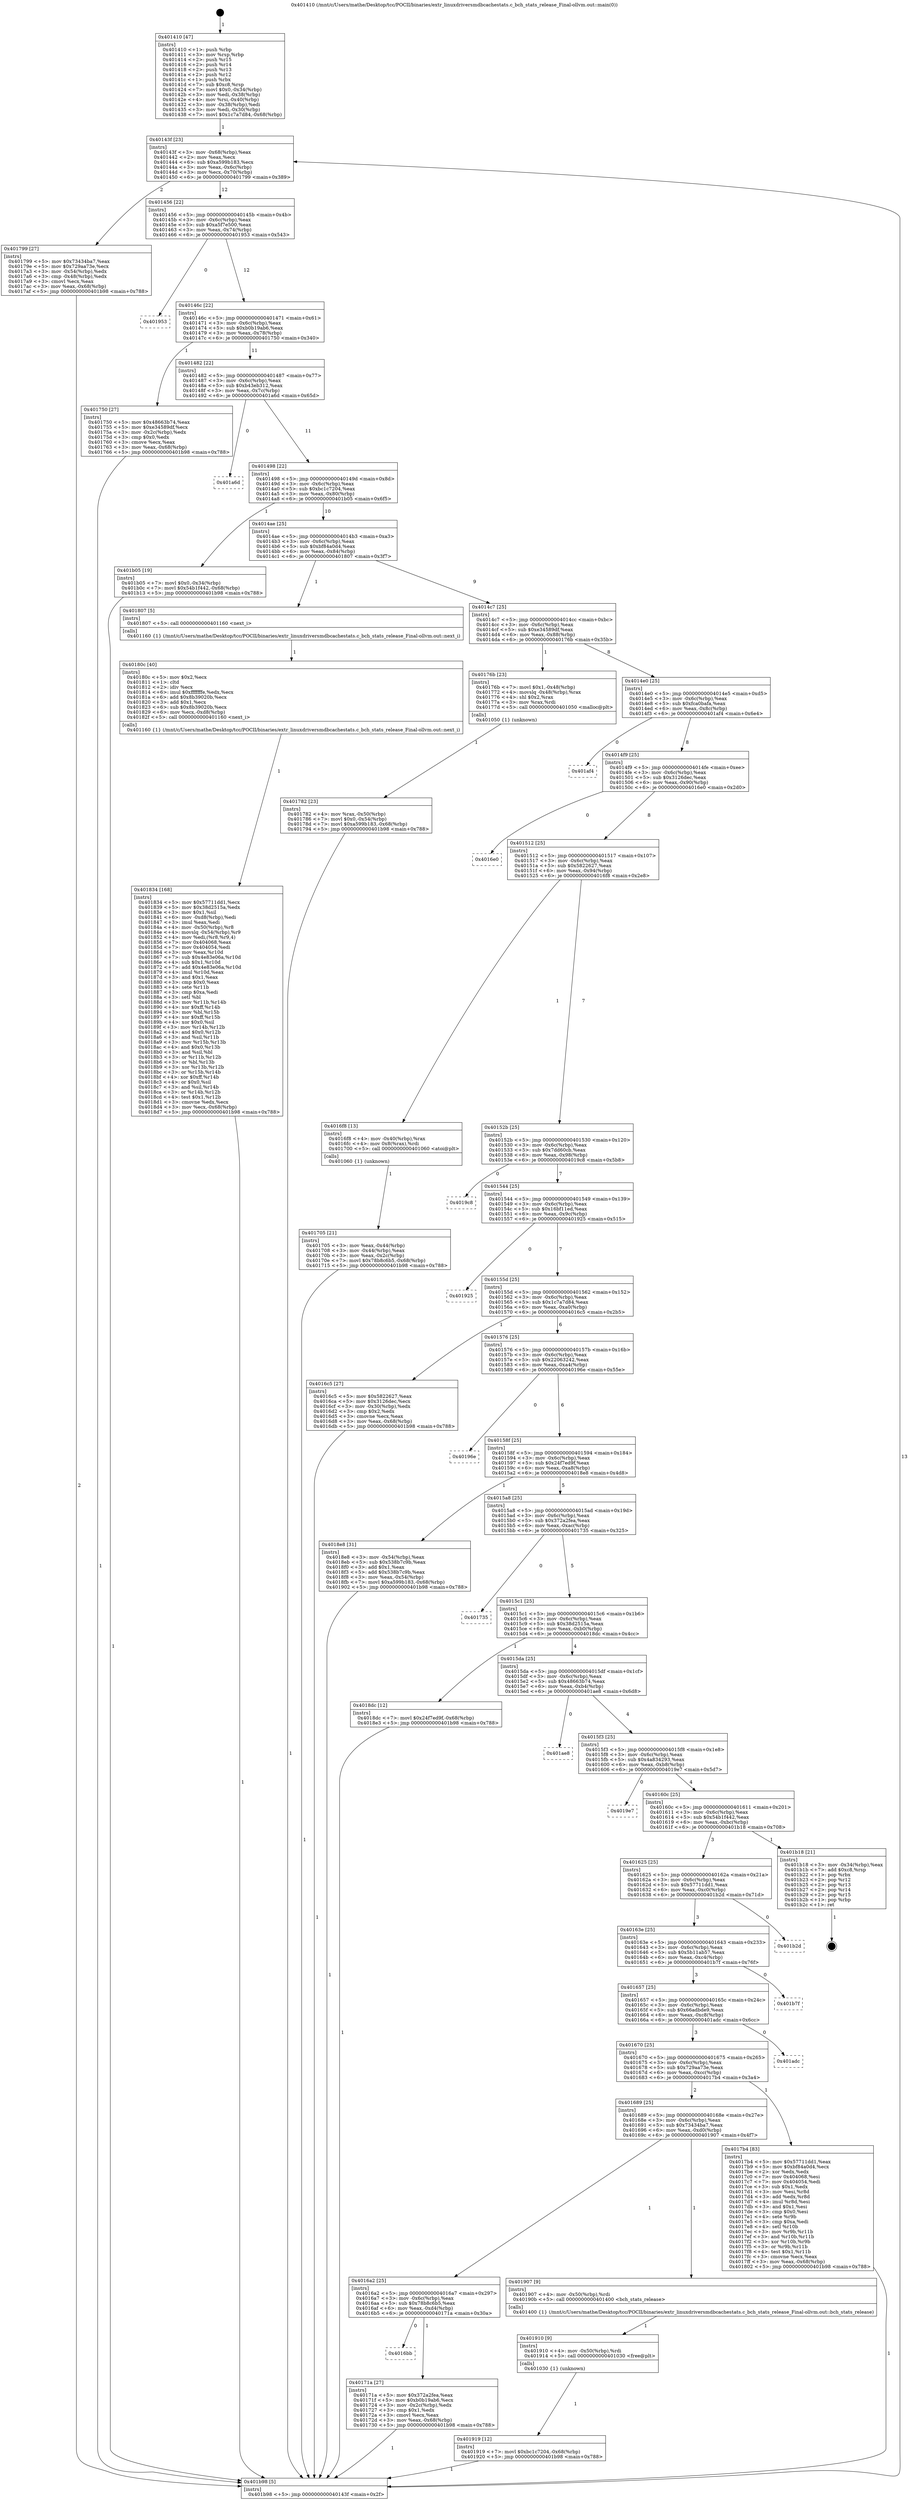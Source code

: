 digraph "0x401410" {
  label = "0x401410 (/mnt/c/Users/mathe/Desktop/tcc/POCII/binaries/extr_linuxdriversmdbcachestats.c_bch_stats_release_Final-ollvm.out::main(0))"
  labelloc = "t"
  node[shape=record]

  Entry [label="",width=0.3,height=0.3,shape=circle,fillcolor=black,style=filled]
  "0x40143f" [label="{
     0x40143f [23]\l
     | [instrs]\l
     &nbsp;&nbsp;0x40143f \<+3\>: mov -0x68(%rbp),%eax\l
     &nbsp;&nbsp;0x401442 \<+2\>: mov %eax,%ecx\l
     &nbsp;&nbsp;0x401444 \<+6\>: sub $0xa599b183,%ecx\l
     &nbsp;&nbsp;0x40144a \<+3\>: mov %eax,-0x6c(%rbp)\l
     &nbsp;&nbsp;0x40144d \<+3\>: mov %ecx,-0x70(%rbp)\l
     &nbsp;&nbsp;0x401450 \<+6\>: je 0000000000401799 \<main+0x389\>\l
  }"]
  "0x401799" [label="{
     0x401799 [27]\l
     | [instrs]\l
     &nbsp;&nbsp;0x401799 \<+5\>: mov $0x73434ba7,%eax\l
     &nbsp;&nbsp;0x40179e \<+5\>: mov $0x729aa73e,%ecx\l
     &nbsp;&nbsp;0x4017a3 \<+3\>: mov -0x54(%rbp),%edx\l
     &nbsp;&nbsp;0x4017a6 \<+3\>: cmp -0x48(%rbp),%edx\l
     &nbsp;&nbsp;0x4017a9 \<+3\>: cmovl %ecx,%eax\l
     &nbsp;&nbsp;0x4017ac \<+3\>: mov %eax,-0x68(%rbp)\l
     &nbsp;&nbsp;0x4017af \<+5\>: jmp 0000000000401b98 \<main+0x788\>\l
  }"]
  "0x401456" [label="{
     0x401456 [22]\l
     | [instrs]\l
     &nbsp;&nbsp;0x401456 \<+5\>: jmp 000000000040145b \<main+0x4b\>\l
     &nbsp;&nbsp;0x40145b \<+3\>: mov -0x6c(%rbp),%eax\l
     &nbsp;&nbsp;0x40145e \<+5\>: sub $0xa5f7e500,%eax\l
     &nbsp;&nbsp;0x401463 \<+3\>: mov %eax,-0x74(%rbp)\l
     &nbsp;&nbsp;0x401466 \<+6\>: je 0000000000401953 \<main+0x543\>\l
  }"]
  Exit [label="",width=0.3,height=0.3,shape=circle,fillcolor=black,style=filled,peripheries=2]
  "0x401953" [label="{
     0x401953\l
  }", style=dashed]
  "0x40146c" [label="{
     0x40146c [22]\l
     | [instrs]\l
     &nbsp;&nbsp;0x40146c \<+5\>: jmp 0000000000401471 \<main+0x61\>\l
     &nbsp;&nbsp;0x401471 \<+3\>: mov -0x6c(%rbp),%eax\l
     &nbsp;&nbsp;0x401474 \<+5\>: sub $0xb0b19ab6,%eax\l
     &nbsp;&nbsp;0x401479 \<+3\>: mov %eax,-0x78(%rbp)\l
     &nbsp;&nbsp;0x40147c \<+6\>: je 0000000000401750 \<main+0x340\>\l
  }"]
  "0x401919" [label="{
     0x401919 [12]\l
     | [instrs]\l
     &nbsp;&nbsp;0x401919 \<+7\>: movl $0xbc1c7204,-0x68(%rbp)\l
     &nbsp;&nbsp;0x401920 \<+5\>: jmp 0000000000401b98 \<main+0x788\>\l
  }"]
  "0x401750" [label="{
     0x401750 [27]\l
     | [instrs]\l
     &nbsp;&nbsp;0x401750 \<+5\>: mov $0x48663b74,%eax\l
     &nbsp;&nbsp;0x401755 \<+5\>: mov $0xe34589df,%ecx\l
     &nbsp;&nbsp;0x40175a \<+3\>: mov -0x2c(%rbp),%edx\l
     &nbsp;&nbsp;0x40175d \<+3\>: cmp $0x0,%edx\l
     &nbsp;&nbsp;0x401760 \<+3\>: cmove %ecx,%eax\l
     &nbsp;&nbsp;0x401763 \<+3\>: mov %eax,-0x68(%rbp)\l
     &nbsp;&nbsp;0x401766 \<+5\>: jmp 0000000000401b98 \<main+0x788\>\l
  }"]
  "0x401482" [label="{
     0x401482 [22]\l
     | [instrs]\l
     &nbsp;&nbsp;0x401482 \<+5\>: jmp 0000000000401487 \<main+0x77\>\l
     &nbsp;&nbsp;0x401487 \<+3\>: mov -0x6c(%rbp),%eax\l
     &nbsp;&nbsp;0x40148a \<+5\>: sub $0xb43eb312,%eax\l
     &nbsp;&nbsp;0x40148f \<+3\>: mov %eax,-0x7c(%rbp)\l
     &nbsp;&nbsp;0x401492 \<+6\>: je 0000000000401a6d \<main+0x65d\>\l
  }"]
  "0x401910" [label="{
     0x401910 [9]\l
     | [instrs]\l
     &nbsp;&nbsp;0x401910 \<+4\>: mov -0x50(%rbp),%rdi\l
     &nbsp;&nbsp;0x401914 \<+5\>: call 0000000000401030 \<free@plt\>\l
     | [calls]\l
     &nbsp;&nbsp;0x401030 \{1\} (unknown)\l
  }"]
  "0x401a6d" [label="{
     0x401a6d\l
  }", style=dashed]
  "0x401498" [label="{
     0x401498 [22]\l
     | [instrs]\l
     &nbsp;&nbsp;0x401498 \<+5\>: jmp 000000000040149d \<main+0x8d\>\l
     &nbsp;&nbsp;0x40149d \<+3\>: mov -0x6c(%rbp),%eax\l
     &nbsp;&nbsp;0x4014a0 \<+5\>: sub $0xbc1c7204,%eax\l
     &nbsp;&nbsp;0x4014a5 \<+3\>: mov %eax,-0x80(%rbp)\l
     &nbsp;&nbsp;0x4014a8 \<+6\>: je 0000000000401b05 \<main+0x6f5\>\l
  }"]
  "0x401834" [label="{
     0x401834 [168]\l
     | [instrs]\l
     &nbsp;&nbsp;0x401834 \<+5\>: mov $0x57711dd1,%ecx\l
     &nbsp;&nbsp;0x401839 \<+5\>: mov $0x38d2515a,%edx\l
     &nbsp;&nbsp;0x40183e \<+3\>: mov $0x1,%sil\l
     &nbsp;&nbsp;0x401841 \<+6\>: mov -0xd8(%rbp),%edi\l
     &nbsp;&nbsp;0x401847 \<+3\>: imul %eax,%edi\l
     &nbsp;&nbsp;0x40184a \<+4\>: mov -0x50(%rbp),%r8\l
     &nbsp;&nbsp;0x40184e \<+4\>: movslq -0x54(%rbp),%r9\l
     &nbsp;&nbsp;0x401852 \<+4\>: mov %edi,(%r8,%r9,4)\l
     &nbsp;&nbsp;0x401856 \<+7\>: mov 0x404068,%eax\l
     &nbsp;&nbsp;0x40185d \<+7\>: mov 0x404054,%edi\l
     &nbsp;&nbsp;0x401864 \<+3\>: mov %eax,%r10d\l
     &nbsp;&nbsp;0x401867 \<+7\>: sub $0x4e83e06a,%r10d\l
     &nbsp;&nbsp;0x40186e \<+4\>: sub $0x1,%r10d\l
     &nbsp;&nbsp;0x401872 \<+7\>: add $0x4e83e06a,%r10d\l
     &nbsp;&nbsp;0x401879 \<+4\>: imul %r10d,%eax\l
     &nbsp;&nbsp;0x40187d \<+3\>: and $0x1,%eax\l
     &nbsp;&nbsp;0x401880 \<+3\>: cmp $0x0,%eax\l
     &nbsp;&nbsp;0x401883 \<+4\>: sete %r11b\l
     &nbsp;&nbsp;0x401887 \<+3\>: cmp $0xa,%edi\l
     &nbsp;&nbsp;0x40188a \<+3\>: setl %bl\l
     &nbsp;&nbsp;0x40188d \<+3\>: mov %r11b,%r14b\l
     &nbsp;&nbsp;0x401890 \<+4\>: xor $0xff,%r14b\l
     &nbsp;&nbsp;0x401894 \<+3\>: mov %bl,%r15b\l
     &nbsp;&nbsp;0x401897 \<+4\>: xor $0xff,%r15b\l
     &nbsp;&nbsp;0x40189b \<+4\>: xor $0x0,%sil\l
     &nbsp;&nbsp;0x40189f \<+3\>: mov %r14b,%r12b\l
     &nbsp;&nbsp;0x4018a2 \<+4\>: and $0x0,%r12b\l
     &nbsp;&nbsp;0x4018a6 \<+3\>: and %sil,%r11b\l
     &nbsp;&nbsp;0x4018a9 \<+3\>: mov %r15b,%r13b\l
     &nbsp;&nbsp;0x4018ac \<+4\>: and $0x0,%r13b\l
     &nbsp;&nbsp;0x4018b0 \<+3\>: and %sil,%bl\l
     &nbsp;&nbsp;0x4018b3 \<+3\>: or %r11b,%r12b\l
     &nbsp;&nbsp;0x4018b6 \<+3\>: or %bl,%r13b\l
     &nbsp;&nbsp;0x4018b9 \<+3\>: xor %r13b,%r12b\l
     &nbsp;&nbsp;0x4018bc \<+3\>: or %r15b,%r14b\l
     &nbsp;&nbsp;0x4018bf \<+4\>: xor $0xff,%r14b\l
     &nbsp;&nbsp;0x4018c3 \<+4\>: or $0x0,%sil\l
     &nbsp;&nbsp;0x4018c7 \<+3\>: and %sil,%r14b\l
     &nbsp;&nbsp;0x4018ca \<+3\>: or %r14b,%r12b\l
     &nbsp;&nbsp;0x4018cd \<+4\>: test $0x1,%r12b\l
     &nbsp;&nbsp;0x4018d1 \<+3\>: cmovne %edx,%ecx\l
     &nbsp;&nbsp;0x4018d4 \<+3\>: mov %ecx,-0x68(%rbp)\l
     &nbsp;&nbsp;0x4018d7 \<+5\>: jmp 0000000000401b98 \<main+0x788\>\l
  }"]
  "0x401b05" [label="{
     0x401b05 [19]\l
     | [instrs]\l
     &nbsp;&nbsp;0x401b05 \<+7\>: movl $0x0,-0x34(%rbp)\l
     &nbsp;&nbsp;0x401b0c \<+7\>: movl $0x54b1f442,-0x68(%rbp)\l
     &nbsp;&nbsp;0x401b13 \<+5\>: jmp 0000000000401b98 \<main+0x788\>\l
  }"]
  "0x4014ae" [label="{
     0x4014ae [25]\l
     | [instrs]\l
     &nbsp;&nbsp;0x4014ae \<+5\>: jmp 00000000004014b3 \<main+0xa3\>\l
     &nbsp;&nbsp;0x4014b3 \<+3\>: mov -0x6c(%rbp),%eax\l
     &nbsp;&nbsp;0x4014b6 \<+5\>: sub $0xbf84a0d4,%eax\l
     &nbsp;&nbsp;0x4014bb \<+6\>: mov %eax,-0x84(%rbp)\l
     &nbsp;&nbsp;0x4014c1 \<+6\>: je 0000000000401807 \<main+0x3f7\>\l
  }"]
  "0x40180c" [label="{
     0x40180c [40]\l
     | [instrs]\l
     &nbsp;&nbsp;0x40180c \<+5\>: mov $0x2,%ecx\l
     &nbsp;&nbsp;0x401811 \<+1\>: cltd\l
     &nbsp;&nbsp;0x401812 \<+2\>: idiv %ecx\l
     &nbsp;&nbsp;0x401814 \<+6\>: imul $0xfffffffe,%edx,%ecx\l
     &nbsp;&nbsp;0x40181a \<+6\>: add $0x8b39020b,%ecx\l
     &nbsp;&nbsp;0x401820 \<+3\>: add $0x1,%ecx\l
     &nbsp;&nbsp;0x401823 \<+6\>: sub $0x8b39020b,%ecx\l
     &nbsp;&nbsp;0x401829 \<+6\>: mov %ecx,-0xd8(%rbp)\l
     &nbsp;&nbsp;0x40182f \<+5\>: call 0000000000401160 \<next_i\>\l
     | [calls]\l
     &nbsp;&nbsp;0x401160 \{1\} (/mnt/c/Users/mathe/Desktop/tcc/POCII/binaries/extr_linuxdriversmdbcachestats.c_bch_stats_release_Final-ollvm.out::next_i)\l
  }"]
  "0x401807" [label="{
     0x401807 [5]\l
     | [instrs]\l
     &nbsp;&nbsp;0x401807 \<+5\>: call 0000000000401160 \<next_i\>\l
     | [calls]\l
     &nbsp;&nbsp;0x401160 \{1\} (/mnt/c/Users/mathe/Desktop/tcc/POCII/binaries/extr_linuxdriversmdbcachestats.c_bch_stats_release_Final-ollvm.out::next_i)\l
  }"]
  "0x4014c7" [label="{
     0x4014c7 [25]\l
     | [instrs]\l
     &nbsp;&nbsp;0x4014c7 \<+5\>: jmp 00000000004014cc \<main+0xbc\>\l
     &nbsp;&nbsp;0x4014cc \<+3\>: mov -0x6c(%rbp),%eax\l
     &nbsp;&nbsp;0x4014cf \<+5\>: sub $0xe34589df,%eax\l
     &nbsp;&nbsp;0x4014d4 \<+6\>: mov %eax,-0x88(%rbp)\l
     &nbsp;&nbsp;0x4014da \<+6\>: je 000000000040176b \<main+0x35b\>\l
  }"]
  "0x401782" [label="{
     0x401782 [23]\l
     | [instrs]\l
     &nbsp;&nbsp;0x401782 \<+4\>: mov %rax,-0x50(%rbp)\l
     &nbsp;&nbsp;0x401786 \<+7\>: movl $0x0,-0x54(%rbp)\l
     &nbsp;&nbsp;0x40178d \<+7\>: movl $0xa599b183,-0x68(%rbp)\l
     &nbsp;&nbsp;0x401794 \<+5\>: jmp 0000000000401b98 \<main+0x788\>\l
  }"]
  "0x40176b" [label="{
     0x40176b [23]\l
     | [instrs]\l
     &nbsp;&nbsp;0x40176b \<+7\>: movl $0x1,-0x48(%rbp)\l
     &nbsp;&nbsp;0x401772 \<+4\>: movslq -0x48(%rbp),%rax\l
     &nbsp;&nbsp;0x401776 \<+4\>: shl $0x2,%rax\l
     &nbsp;&nbsp;0x40177a \<+3\>: mov %rax,%rdi\l
     &nbsp;&nbsp;0x40177d \<+5\>: call 0000000000401050 \<malloc@plt\>\l
     | [calls]\l
     &nbsp;&nbsp;0x401050 \{1\} (unknown)\l
  }"]
  "0x4014e0" [label="{
     0x4014e0 [25]\l
     | [instrs]\l
     &nbsp;&nbsp;0x4014e0 \<+5\>: jmp 00000000004014e5 \<main+0xd5\>\l
     &nbsp;&nbsp;0x4014e5 \<+3\>: mov -0x6c(%rbp),%eax\l
     &nbsp;&nbsp;0x4014e8 \<+5\>: sub $0xfca0bafa,%eax\l
     &nbsp;&nbsp;0x4014ed \<+6\>: mov %eax,-0x8c(%rbp)\l
     &nbsp;&nbsp;0x4014f3 \<+6\>: je 0000000000401af4 \<main+0x6e4\>\l
  }"]
  "0x4016bb" [label="{
     0x4016bb\l
  }", style=dashed]
  "0x401af4" [label="{
     0x401af4\l
  }", style=dashed]
  "0x4014f9" [label="{
     0x4014f9 [25]\l
     | [instrs]\l
     &nbsp;&nbsp;0x4014f9 \<+5\>: jmp 00000000004014fe \<main+0xee\>\l
     &nbsp;&nbsp;0x4014fe \<+3\>: mov -0x6c(%rbp),%eax\l
     &nbsp;&nbsp;0x401501 \<+5\>: sub $0x3126dec,%eax\l
     &nbsp;&nbsp;0x401506 \<+6\>: mov %eax,-0x90(%rbp)\l
     &nbsp;&nbsp;0x40150c \<+6\>: je 00000000004016e0 \<main+0x2d0\>\l
  }"]
  "0x40171a" [label="{
     0x40171a [27]\l
     | [instrs]\l
     &nbsp;&nbsp;0x40171a \<+5\>: mov $0x372a2fea,%eax\l
     &nbsp;&nbsp;0x40171f \<+5\>: mov $0xb0b19ab6,%ecx\l
     &nbsp;&nbsp;0x401724 \<+3\>: mov -0x2c(%rbp),%edx\l
     &nbsp;&nbsp;0x401727 \<+3\>: cmp $0x1,%edx\l
     &nbsp;&nbsp;0x40172a \<+3\>: cmovl %ecx,%eax\l
     &nbsp;&nbsp;0x40172d \<+3\>: mov %eax,-0x68(%rbp)\l
     &nbsp;&nbsp;0x401730 \<+5\>: jmp 0000000000401b98 \<main+0x788\>\l
  }"]
  "0x4016e0" [label="{
     0x4016e0\l
  }", style=dashed]
  "0x401512" [label="{
     0x401512 [25]\l
     | [instrs]\l
     &nbsp;&nbsp;0x401512 \<+5\>: jmp 0000000000401517 \<main+0x107\>\l
     &nbsp;&nbsp;0x401517 \<+3\>: mov -0x6c(%rbp),%eax\l
     &nbsp;&nbsp;0x40151a \<+5\>: sub $0x5822627,%eax\l
     &nbsp;&nbsp;0x40151f \<+6\>: mov %eax,-0x94(%rbp)\l
     &nbsp;&nbsp;0x401525 \<+6\>: je 00000000004016f8 \<main+0x2e8\>\l
  }"]
  "0x4016a2" [label="{
     0x4016a2 [25]\l
     | [instrs]\l
     &nbsp;&nbsp;0x4016a2 \<+5\>: jmp 00000000004016a7 \<main+0x297\>\l
     &nbsp;&nbsp;0x4016a7 \<+3\>: mov -0x6c(%rbp),%eax\l
     &nbsp;&nbsp;0x4016aa \<+5\>: sub $0x78b8c6b5,%eax\l
     &nbsp;&nbsp;0x4016af \<+6\>: mov %eax,-0xd4(%rbp)\l
     &nbsp;&nbsp;0x4016b5 \<+6\>: je 000000000040171a \<main+0x30a\>\l
  }"]
  "0x4016f8" [label="{
     0x4016f8 [13]\l
     | [instrs]\l
     &nbsp;&nbsp;0x4016f8 \<+4\>: mov -0x40(%rbp),%rax\l
     &nbsp;&nbsp;0x4016fc \<+4\>: mov 0x8(%rax),%rdi\l
     &nbsp;&nbsp;0x401700 \<+5\>: call 0000000000401060 \<atoi@plt\>\l
     | [calls]\l
     &nbsp;&nbsp;0x401060 \{1\} (unknown)\l
  }"]
  "0x40152b" [label="{
     0x40152b [25]\l
     | [instrs]\l
     &nbsp;&nbsp;0x40152b \<+5\>: jmp 0000000000401530 \<main+0x120\>\l
     &nbsp;&nbsp;0x401530 \<+3\>: mov -0x6c(%rbp),%eax\l
     &nbsp;&nbsp;0x401533 \<+5\>: sub $0x7dd60cb,%eax\l
     &nbsp;&nbsp;0x401538 \<+6\>: mov %eax,-0x98(%rbp)\l
     &nbsp;&nbsp;0x40153e \<+6\>: je 00000000004019c8 \<main+0x5b8\>\l
  }"]
  "0x401907" [label="{
     0x401907 [9]\l
     | [instrs]\l
     &nbsp;&nbsp;0x401907 \<+4\>: mov -0x50(%rbp),%rdi\l
     &nbsp;&nbsp;0x40190b \<+5\>: call 0000000000401400 \<bch_stats_release\>\l
     | [calls]\l
     &nbsp;&nbsp;0x401400 \{1\} (/mnt/c/Users/mathe/Desktop/tcc/POCII/binaries/extr_linuxdriversmdbcachestats.c_bch_stats_release_Final-ollvm.out::bch_stats_release)\l
  }"]
  "0x4019c8" [label="{
     0x4019c8\l
  }", style=dashed]
  "0x401544" [label="{
     0x401544 [25]\l
     | [instrs]\l
     &nbsp;&nbsp;0x401544 \<+5\>: jmp 0000000000401549 \<main+0x139\>\l
     &nbsp;&nbsp;0x401549 \<+3\>: mov -0x6c(%rbp),%eax\l
     &nbsp;&nbsp;0x40154c \<+5\>: sub $0x16bf11ed,%eax\l
     &nbsp;&nbsp;0x401551 \<+6\>: mov %eax,-0x9c(%rbp)\l
     &nbsp;&nbsp;0x401557 \<+6\>: je 0000000000401925 \<main+0x515\>\l
  }"]
  "0x401689" [label="{
     0x401689 [25]\l
     | [instrs]\l
     &nbsp;&nbsp;0x401689 \<+5\>: jmp 000000000040168e \<main+0x27e\>\l
     &nbsp;&nbsp;0x40168e \<+3\>: mov -0x6c(%rbp),%eax\l
     &nbsp;&nbsp;0x401691 \<+5\>: sub $0x73434ba7,%eax\l
     &nbsp;&nbsp;0x401696 \<+6\>: mov %eax,-0xd0(%rbp)\l
     &nbsp;&nbsp;0x40169c \<+6\>: je 0000000000401907 \<main+0x4f7\>\l
  }"]
  "0x401925" [label="{
     0x401925\l
  }", style=dashed]
  "0x40155d" [label="{
     0x40155d [25]\l
     | [instrs]\l
     &nbsp;&nbsp;0x40155d \<+5\>: jmp 0000000000401562 \<main+0x152\>\l
     &nbsp;&nbsp;0x401562 \<+3\>: mov -0x6c(%rbp),%eax\l
     &nbsp;&nbsp;0x401565 \<+5\>: sub $0x1c7a7d84,%eax\l
     &nbsp;&nbsp;0x40156a \<+6\>: mov %eax,-0xa0(%rbp)\l
     &nbsp;&nbsp;0x401570 \<+6\>: je 00000000004016c5 \<main+0x2b5\>\l
  }"]
  "0x4017b4" [label="{
     0x4017b4 [83]\l
     | [instrs]\l
     &nbsp;&nbsp;0x4017b4 \<+5\>: mov $0x57711dd1,%eax\l
     &nbsp;&nbsp;0x4017b9 \<+5\>: mov $0xbf84a0d4,%ecx\l
     &nbsp;&nbsp;0x4017be \<+2\>: xor %edx,%edx\l
     &nbsp;&nbsp;0x4017c0 \<+7\>: mov 0x404068,%esi\l
     &nbsp;&nbsp;0x4017c7 \<+7\>: mov 0x404054,%edi\l
     &nbsp;&nbsp;0x4017ce \<+3\>: sub $0x1,%edx\l
     &nbsp;&nbsp;0x4017d1 \<+3\>: mov %esi,%r8d\l
     &nbsp;&nbsp;0x4017d4 \<+3\>: add %edx,%r8d\l
     &nbsp;&nbsp;0x4017d7 \<+4\>: imul %r8d,%esi\l
     &nbsp;&nbsp;0x4017db \<+3\>: and $0x1,%esi\l
     &nbsp;&nbsp;0x4017de \<+3\>: cmp $0x0,%esi\l
     &nbsp;&nbsp;0x4017e1 \<+4\>: sete %r9b\l
     &nbsp;&nbsp;0x4017e5 \<+3\>: cmp $0xa,%edi\l
     &nbsp;&nbsp;0x4017e8 \<+4\>: setl %r10b\l
     &nbsp;&nbsp;0x4017ec \<+3\>: mov %r9b,%r11b\l
     &nbsp;&nbsp;0x4017ef \<+3\>: and %r10b,%r11b\l
     &nbsp;&nbsp;0x4017f2 \<+3\>: xor %r10b,%r9b\l
     &nbsp;&nbsp;0x4017f5 \<+3\>: or %r9b,%r11b\l
     &nbsp;&nbsp;0x4017f8 \<+4\>: test $0x1,%r11b\l
     &nbsp;&nbsp;0x4017fc \<+3\>: cmovne %ecx,%eax\l
     &nbsp;&nbsp;0x4017ff \<+3\>: mov %eax,-0x68(%rbp)\l
     &nbsp;&nbsp;0x401802 \<+5\>: jmp 0000000000401b98 \<main+0x788\>\l
  }"]
  "0x4016c5" [label="{
     0x4016c5 [27]\l
     | [instrs]\l
     &nbsp;&nbsp;0x4016c5 \<+5\>: mov $0x5822627,%eax\l
     &nbsp;&nbsp;0x4016ca \<+5\>: mov $0x3126dec,%ecx\l
     &nbsp;&nbsp;0x4016cf \<+3\>: mov -0x30(%rbp),%edx\l
     &nbsp;&nbsp;0x4016d2 \<+3\>: cmp $0x2,%edx\l
     &nbsp;&nbsp;0x4016d5 \<+3\>: cmovne %ecx,%eax\l
     &nbsp;&nbsp;0x4016d8 \<+3\>: mov %eax,-0x68(%rbp)\l
     &nbsp;&nbsp;0x4016db \<+5\>: jmp 0000000000401b98 \<main+0x788\>\l
  }"]
  "0x401576" [label="{
     0x401576 [25]\l
     | [instrs]\l
     &nbsp;&nbsp;0x401576 \<+5\>: jmp 000000000040157b \<main+0x16b\>\l
     &nbsp;&nbsp;0x40157b \<+3\>: mov -0x6c(%rbp),%eax\l
     &nbsp;&nbsp;0x40157e \<+5\>: sub $0x22063242,%eax\l
     &nbsp;&nbsp;0x401583 \<+6\>: mov %eax,-0xa4(%rbp)\l
     &nbsp;&nbsp;0x401589 \<+6\>: je 000000000040196e \<main+0x55e\>\l
  }"]
  "0x401b98" [label="{
     0x401b98 [5]\l
     | [instrs]\l
     &nbsp;&nbsp;0x401b98 \<+5\>: jmp 000000000040143f \<main+0x2f\>\l
  }"]
  "0x401410" [label="{
     0x401410 [47]\l
     | [instrs]\l
     &nbsp;&nbsp;0x401410 \<+1\>: push %rbp\l
     &nbsp;&nbsp;0x401411 \<+3\>: mov %rsp,%rbp\l
     &nbsp;&nbsp;0x401414 \<+2\>: push %r15\l
     &nbsp;&nbsp;0x401416 \<+2\>: push %r14\l
     &nbsp;&nbsp;0x401418 \<+2\>: push %r13\l
     &nbsp;&nbsp;0x40141a \<+2\>: push %r12\l
     &nbsp;&nbsp;0x40141c \<+1\>: push %rbx\l
     &nbsp;&nbsp;0x40141d \<+7\>: sub $0xc8,%rsp\l
     &nbsp;&nbsp;0x401424 \<+7\>: movl $0x0,-0x34(%rbp)\l
     &nbsp;&nbsp;0x40142b \<+3\>: mov %edi,-0x38(%rbp)\l
     &nbsp;&nbsp;0x40142e \<+4\>: mov %rsi,-0x40(%rbp)\l
     &nbsp;&nbsp;0x401432 \<+3\>: mov -0x38(%rbp),%edi\l
     &nbsp;&nbsp;0x401435 \<+3\>: mov %edi,-0x30(%rbp)\l
     &nbsp;&nbsp;0x401438 \<+7\>: movl $0x1c7a7d84,-0x68(%rbp)\l
  }"]
  "0x401705" [label="{
     0x401705 [21]\l
     | [instrs]\l
     &nbsp;&nbsp;0x401705 \<+3\>: mov %eax,-0x44(%rbp)\l
     &nbsp;&nbsp;0x401708 \<+3\>: mov -0x44(%rbp),%eax\l
     &nbsp;&nbsp;0x40170b \<+3\>: mov %eax,-0x2c(%rbp)\l
     &nbsp;&nbsp;0x40170e \<+7\>: movl $0x78b8c6b5,-0x68(%rbp)\l
     &nbsp;&nbsp;0x401715 \<+5\>: jmp 0000000000401b98 \<main+0x788\>\l
  }"]
  "0x401670" [label="{
     0x401670 [25]\l
     | [instrs]\l
     &nbsp;&nbsp;0x401670 \<+5\>: jmp 0000000000401675 \<main+0x265\>\l
     &nbsp;&nbsp;0x401675 \<+3\>: mov -0x6c(%rbp),%eax\l
     &nbsp;&nbsp;0x401678 \<+5\>: sub $0x729aa73e,%eax\l
     &nbsp;&nbsp;0x40167d \<+6\>: mov %eax,-0xcc(%rbp)\l
     &nbsp;&nbsp;0x401683 \<+6\>: je 00000000004017b4 \<main+0x3a4\>\l
  }"]
  "0x40196e" [label="{
     0x40196e\l
  }", style=dashed]
  "0x40158f" [label="{
     0x40158f [25]\l
     | [instrs]\l
     &nbsp;&nbsp;0x40158f \<+5\>: jmp 0000000000401594 \<main+0x184\>\l
     &nbsp;&nbsp;0x401594 \<+3\>: mov -0x6c(%rbp),%eax\l
     &nbsp;&nbsp;0x401597 \<+5\>: sub $0x24f7ed9f,%eax\l
     &nbsp;&nbsp;0x40159c \<+6\>: mov %eax,-0xa8(%rbp)\l
     &nbsp;&nbsp;0x4015a2 \<+6\>: je 00000000004018e8 \<main+0x4d8\>\l
  }"]
  "0x401adc" [label="{
     0x401adc\l
  }", style=dashed]
  "0x4018e8" [label="{
     0x4018e8 [31]\l
     | [instrs]\l
     &nbsp;&nbsp;0x4018e8 \<+3\>: mov -0x54(%rbp),%eax\l
     &nbsp;&nbsp;0x4018eb \<+5\>: sub $0x538b7c9b,%eax\l
     &nbsp;&nbsp;0x4018f0 \<+3\>: add $0x1,%eax\l
     &nbsp;&nbsp;0x4018f3 \<+5\>: add $0x538b7c9b,%eax\l
     &nbsp;&nbsp;0x4018f8 \<+3\>: mov %eax,-0x54(%rbp)\l
     &nbsp;&nbsp;0x4018fb \<+7\>: movl $0xa599b183,-0x68(%rbp)\l
     &nbsp;&nbsp;0x401902 \<+5\>: jmp 0000000000401b98 \<main+0x788\>\l
  }"]
  "0x4015a8" [label="{
     0x4015a8 [25]\l
     | [instrs]\l
     &nbsp;&nbsp;0x4015a8 \<+5\>: jmp 00000000004015ad \<main+0x19d\>\l
     &nbsp;&nbsp;0x4015ad \<+3\>: mov -0x6c(%rbp),%eax\l
     &nbsp;&nbsp;0x4015b0 \<+5\>: sub $0x372a2fea,%eax\l
     &nbsp;&nbsp;0x4015b5 \<+6\>: mov %eax,-0xac(%rbp)\l
     &nbsp;&nbsp;0x4015bb \<+6\>: je 0000000000401735 \<main+0x325\>\l
  }"]
  "0x401657" [label="{
     0x401657 [25]\l
     | [instrs]\l
     &nbsp;&nbsp;0x401657 \<+5\>: jmp 000000000040165c \<main+0x24c\>\l
     &nbsp;&nbsp;0x40165c \<+3\>: mov -0x6c(%rbp),%eax\l
     &nbsp;&nbsp;0x40165f \<+5\>: sub $0x66adbde9,%eax\l
     &nbsp;&nbsp;0x401664 \<+6\>: mov %eax,-0xc8(%rbp)\l
     &nbsp;&nbsp;0x40166a \<+6\>: je 0000000000401adc \<main+0x6cc\>\l
  }"]
  "0x401735" [label="{
     0x401735\l
  }", style=dashed]
  "0x4015c1" [label="{
     0x4015c1 [25]\l
     | [instrs]\l
     &nbsp;&nbsp;0x4015c1 \<+5\>: jmp 00000000004015c6 \<main+0x1b6\>\l
     &nbsp;&nbsp;0x4015c6 \<+3\>: mov -0x6c(%rbp),%eax\l
     &nbsp;&nbsp;0x4015c9 \<+5\>: sub $0x38d2515a,%eax\l
     &nbsp;&nbsp;0x4015ce \<+6\>: mov %eax,-0xb0(%rbp)\l
     &nbsp;&nbsp;0x4015d4 \<+6\>: je 00000000004018dc \<main+0x4cc\>\l
  }"]
  "0x401b7f" [label="{
     0x401b7f\l
  }", style=dashed]
  "0x4018dc" [label="{
     0x4018dc [12]\l
     | [instrs]\l
     &nbsp;&nbsp;0x4018dc \<+7\>: movl $0x24f7ed9f,-0x68(%rbp)\l
     &nbsp;&nbsp;0x4018e3 \<+5\>: jmp 0000000000401b98 \<main+0x788\>\l
  }"]
  "0x4015da" [label="{
     0x4015da [25]\l
     | [instrs]\l
     &nbsp;&nbsp;0x4015da \<+5\>: jmp 00000000004015df \<main+0x1cf\>\l
     &nbsp;&nbsp;0x4015df \<+3\>: mov -0x6c(%rbp),%eax\l
     &nbsp;&nbsp;0x4015e2 \<+5\>: sub $0x48663b74,%eax\l
     &nbsp;&nbsp;0x4015e7 \<+6\>: mov %eax,-0xb4(%rbp)\l
     &nbsp;&nbsp;0x4015ed \<+6\>: je 0000000000401ae8 \<main+0x6d8\>\l
  }"]
  "0x40163e" [label="{
     0x40163e [25]\l
     | [instrs]\l
     &nbsp;&nbsp;0x40163e \<+5\>: jmp 0000000000401643 \<main+0x233\>\l
     &nbsp;&nbsp;0x401643 \<+3\>: mov -0x6c(%rbp),%eax\l
     &nbsp;&nbsp;0x401646 \<+5\>: sub $0x5b11ab57,%eax\l
     &nbsp;&nbsp;0x40164b \<+6\>: mov %eax,-0xc4(%rbp)\l
     &nbsp;&nbsp;0x401651 \<+6\>: je 0000000000401b7f \<main+0x76f\>\l
  }"]
  "0x401ae8" [label="{
     0x401ae8\l
  }", style=dashed]
  "0x4015f3" [label="{
     0x4015f3 [25]\l
     | [instrs]\l
     &nbsp;&nbsp;0x4015f3 \<+5\>: jmp 00000000004015f8 \<main+0x1e8\>\l
     &nbsp;&nbsp;0x4015f8 \<+3\>: mov -0x6c(%rbp),%eax\l
     &nbsp;&nbsp;0x4015fb \<+5\>: sub $0x4a834293,%eax\l
     &nbsp;&nbsp;0x401600 \<+6\>: mov %eax,-0xb8(%rbp)\l
     &nbsp;&nbsp;0x401606 \<+6\>: je 00000000004019e7 \<main+0x5d7\>\l
  }"]
  "0x401b2d" [label="{
     0x401b2d\l
  }", style=dashed]
  "0x4019e7" [label="{
     0x4019e7\l
  }", style=dashed]
  "0x40160c" [label="{
     0x40160c [25]\l
     | [instrs]\l
     &nbsp;&nbsp;0x40160c \<+5\>: jmp 0000000000401611 \<main+0x201\>\l
     &nbsp;&nbsp;0x401611 \<+3\>: mov -0x6c(%rbp),%eax\l
     &nbsp;&nbsp;0x401614 \<+5\>: sub $0x54b1f442,%eax\l
     &nbsp;&nbsp;0x401619 \<+6\>: mov %eax,-0xbc(%rbp)\l
     &nbsp;&nbsp;0x40161f \<+6\>: je 0000000000401b18 \<main+0x708\>\l
  }"]
  "0x401625" [label="{
     0x401625 [25]\l
     | [instrs]\l
     &nbsp;&nbsp;0x401625 \<+5\>: jmp 000000000040162a \<main+0x21a\>\l
     &nbsp;&nbsp;0x40162a \<+3\>: mov -0x6c(%rbp),%eax\l
     &nbsp;&nbsp;0x40162d \<+5\>: sub $0x57711dd1,%eax\l
     &nbsp;&nbsp;0x401632 \<+6\>: mov %eax,-0xc0(%rbp)\l
     &nbsp;&nbsp;0x401638 \<+6\>: je 0000000000401b2d \<main+0x71d\>\l
  }"]
  "0x401b18" [label="{
     0x401b18 [21]\l
     | [instrs]\l
     &nbsp;&nbsp;0x401b18 \<+3\>: mov -0x34(%rbp),%eax\l
     &nbsp;&nbsp;0x401b1b \<+7\>: add $0xc8,%rsp\l
     &nbsp;&nbsp;0x401b22 \<+1\>: pop %rbx\l
     &nbsp;&nbsp;0x401b23 \<+2\>: pop %r12\l
     &nbsp;&nbsp;0x401b25 \<+2\>: pop %r13\l
     &nbsp;&nbsp;0x401b27 \<+2\>: pop %r14\l
     &nbsp;&nbsp;0x401b29 \<+2\>: pop %r15\l
     &nbsp;&nbsp;0x401b2b \<+1\>: pop %rbp\l
     &nbsp;&nbsp;0x401b2c \<+1\>: ret\l
  }"]
  Entry -> "0x401410" [label=" 1"]
  "0x40143f" -> "0x401799" [label=" 2"]
  "0x40143f" -> "0x401456" [label=" 12"]
  "0x401b18" -> Exit [label=" 1"]
  "0x401456" -> "0x401953" [label=" 0"]
  "0x401456" -> "0x40146c" [label=" 12"]
  "0x401b05" -> "0x401b98" [label=" 1"]
  "0x40146c" -> "0x401750" [label=" 1"]
  "0x40146c" -> "0x401482" [label=" 11"]
  "0x401919" -> "0x401b98" [label=" 1"]
  "0x401482" -> "0x401a6d" [label=" 0"]
  "0x401482" -> "0x401498" [label=" 11"]
  "0x401910" -> "0x401919" [label=" 1"]
  "0x401498" -> "0x401b05" [label=" 1"]
  "0x401498" -> "0x4014ae" [label=" 10"]
  "0x401907" -> "0x401910" [label=" 1"]
  "0x4014ae" -> "0x401807" [label=" 1"]
  "0x4014ae" -> "0x4014c7" [label=" 9"]
  "0x4018e8" -> "0x401b98" [label=" 1"]
  "0x4014c7" -> "0x40176b" [label=" 1"]
  "0x4014c7" -> "0x4014e0" [label=" 8"]
  "0x4018dc" -> "0x401b98" [label=" 1"]
  "0x4014e0" -> "0x401af4" [label=" 0"]
  "0x4014e0" -> "0x4014f9" [label=" 8"]
  "0x401834" -> "0x401b98" [label=" 1"]
  "0x4014f9" -> "0x4016e0" [label=" 0"]
  "0x4014f9" -> "0x401512" [label=" 8"]
  "0x40180c" -> "0x401834" [label=" 1"]
  "0x401512" -> "0x4016f8" [label=" 1"]
  "0x401512" -> "0x40152b" [label=" 7"]
  "0x4017b4" -> "0x401b98" [label=" 1"]
  "0x40152b" -> "0x4019c8" [label=" 0"]
  "0x40152b" -> "0x401544" [label=" 7"]
  "0x401799" -> "0x401b98" [label=" 2"]
  "0x401544" -> "0x401925" [label=" 0"]
  "0x401544" -> "0x40155d" [label=" 7"]
  "0x40176b" -> "0x401782" [label=" 1"]
  "0x40155d" -> "0x4016c5" [label=" 1"]
  "0x40155d" -> "0x401576" [label=" 6"]
  "0x4016c5" -> "0x401b98" [label=" 1"]
  "0x401410" -> "0x40143f" [label=" 1"]
  "0x401b98" -> "0x40143f" [label=" 13"]
  "0x4016f8" -> "0x401705" [label=" 1"]
  "0x401705" -> "0x401b98" [label=" 1"]
  "0x401750" -> "0x401b98" [label=" 1"]
  "0x401576" -> "0x40196e" [label=" 0"]
  "0x401576" -> "0x40158f" [label=" 6"]
  "0x4016a2" -> "0x4016bb" [label=" 0"]
  "0x40158f" -> "0x4018e8" [label=" 1"]
  "0x40158f" -> "0x4015a8" [label=" 5"]
  "0x4016a2" -> "0x40171a" [label=" 1"]
  "0x4015a8" -> "0x401735" [label=" 0"]
  "0x4015a8" -> "0x4015c1" [label=" 5"]
  "0x401689" -> "0x4016a2" [label=" 1"]
  "0x4015c1" -> "0x4018dc" [label=" 1"]
  "0x4015c1" -> "0x4015da" [label=" 4"]
  "0x401689" -> "0x401907" [label=" 1"]
  "0x4015da" -> "0x401ae8" [label=" 0"]
  "0x4015da" -> "0x4015f3" [label=" 4"]
  "0x401670" -> "0x401689" [label=" 2"]
  "0x4015f3" -> "0x4019e7" [label=" 0"]
  "0x4015f3" -> "0x40160c" [label=" 4"]
  "0x401670" -> "0x4017b4" [label=" 1"]
  "0x40160c" -> "0x401b18" [label=" 1"]
  "0x40160c" -> "0x401625" [label=" 3"]
  "0x40171a" -> "0x401b98" [label=" 1"]
  "0x401625" -> "0x401b2d" [label=" 0"]
  "0x401625" -> "0x40163e" [label=" 3"]
  "0x401782" -> "0x401b98" [label=" 1"]
  "0x40163e" -> "0x401b7f" [label=" 0"]
  "0x40163e" -> "0x401657" [label=" 3"]
  "0x401807" -> "0x40180c" [label=" 1"]
  "0x401657" -> "0x401adc" [label=" 0"]
  "0x401657" -> "0x401670" [label=" 3"]
}
